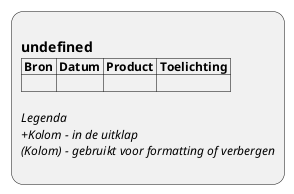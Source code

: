 @startuml ViewDefinition-Immunization
:
== undefined
|= Bron |= Datum |= Product |= Toelichting |
| |

//Legenda//
//+Kolom - in de uitklap//
//(Kolom) - gebruikt voor formatting of verbergen//
;
@enduml